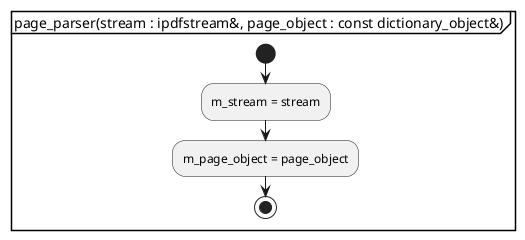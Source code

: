@startuml page_parser
partition "page_parser(stream : ipdfstream&, page_object : const dictionary_object&)" {
start
	:m_stream = stream;
	:m_page_object = page_object;
stop
}
@enduml

@startuml get_page
partition "get_page()" {
start
	:page_builder : pdfpage_builder;

	' Get MediaBox
	:MediaBox_array = m_stream.dereference<array_object>(m_page_object.at("MediaBox"));
	:page_builder.set_media_box(RectangleData(Coordinates{MediaBox_array.at(0), MediaBox_array.at(1)}, Coordinates{MediaBox_array.at(2), MediaBox_array.at(3)}));

	' Get Contents
	:content_stream_object = m_stream.dereference<stream_object>(m_page_object.at("Contents"));
	:content_stream = ipdfstringstream(content_stream_object.get_decoded_data());
	:this_contents_parser = contents_parser(content_stream);
	:page_builder.set_contents(this_contents_parser.get_contents());

	:return page_builder.toPDFPage();
stop
}
@enduml
